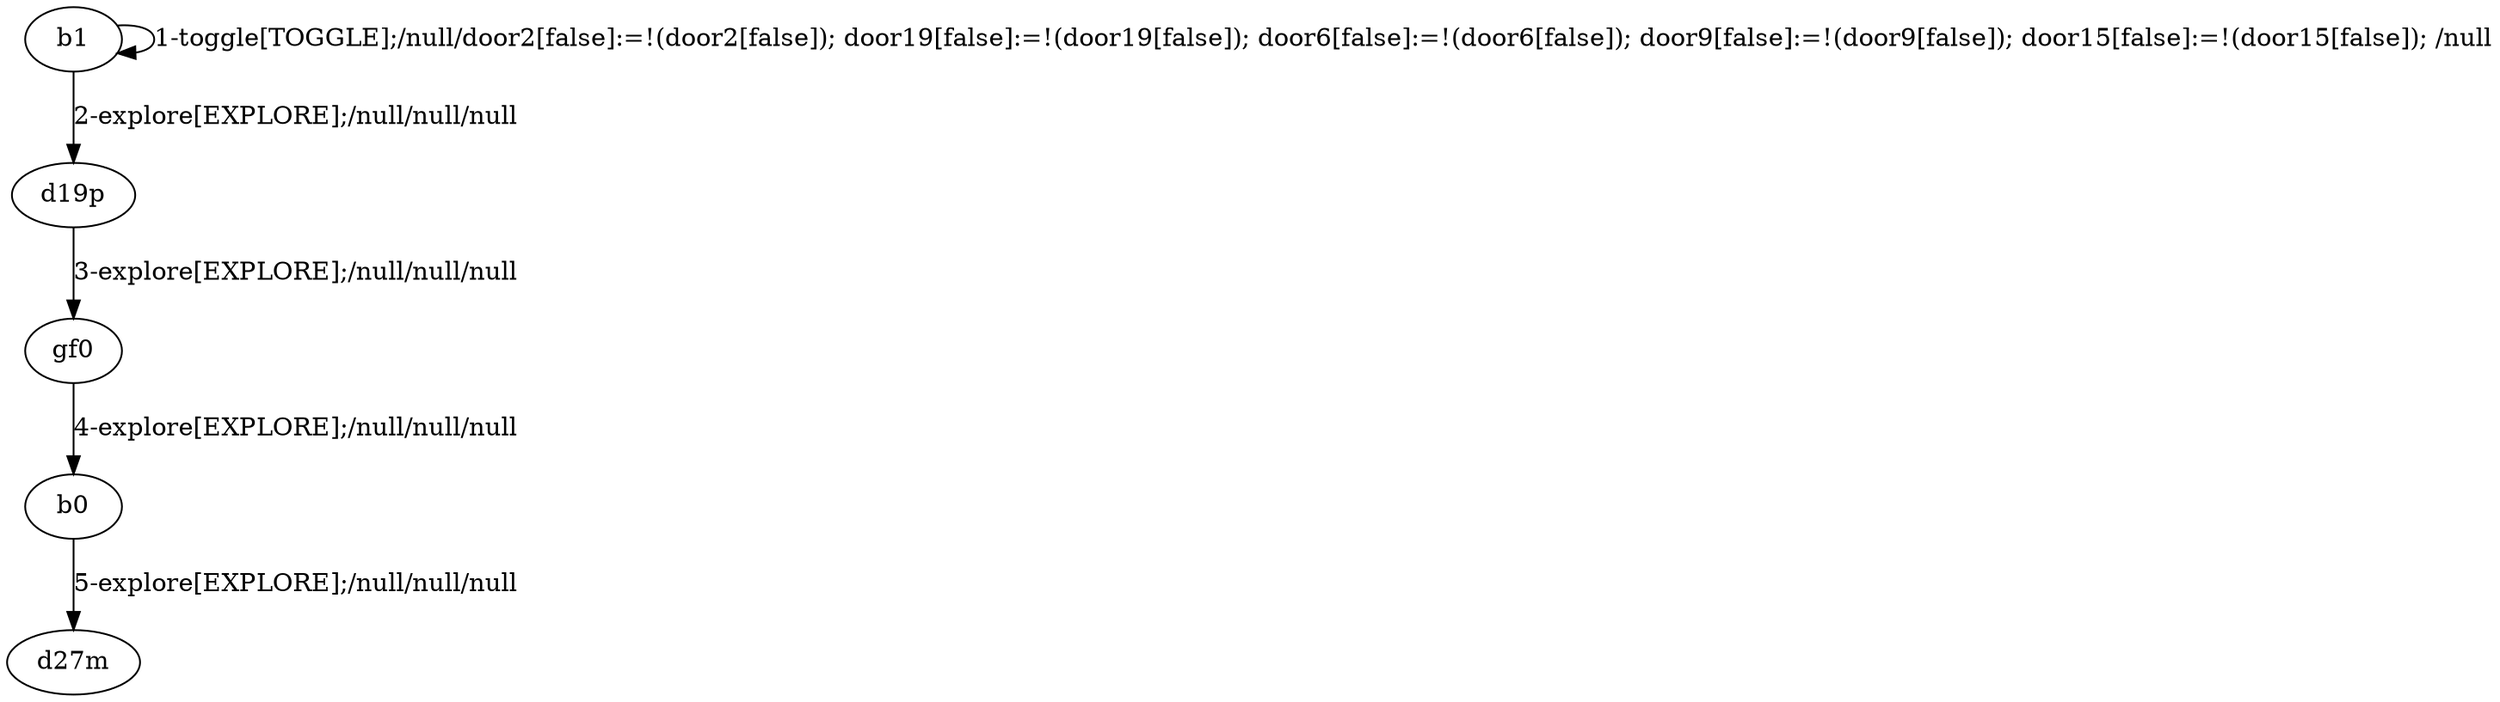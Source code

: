 # Total number of goals covered by this test: 1
# b0 --> d27m

digraph g {
"b1" -> "b1" [label = "1-toggle[TOGGLE];/null/door2[false]:=!(door2[false]); door19[false]:=!(door19[false]); door6[false]:=!(door6[false]); door9[false]:=!(door9[false]); door15[false]:=!(door15[false]); /null"];
"b1" -> "d19p" [label = "2-explore[EXPLORE];/null/null/null"];
"d19p" -> "gf0" [label = "3-explore[EXPLORE];/null/null/null"];
"gf0" -> "b0" [label = "4-explore[EXPLORE];/null/null/null"];
"b0" -> "d27m" [label = "5-explore[EXPLORE];/null/null/null"];
}